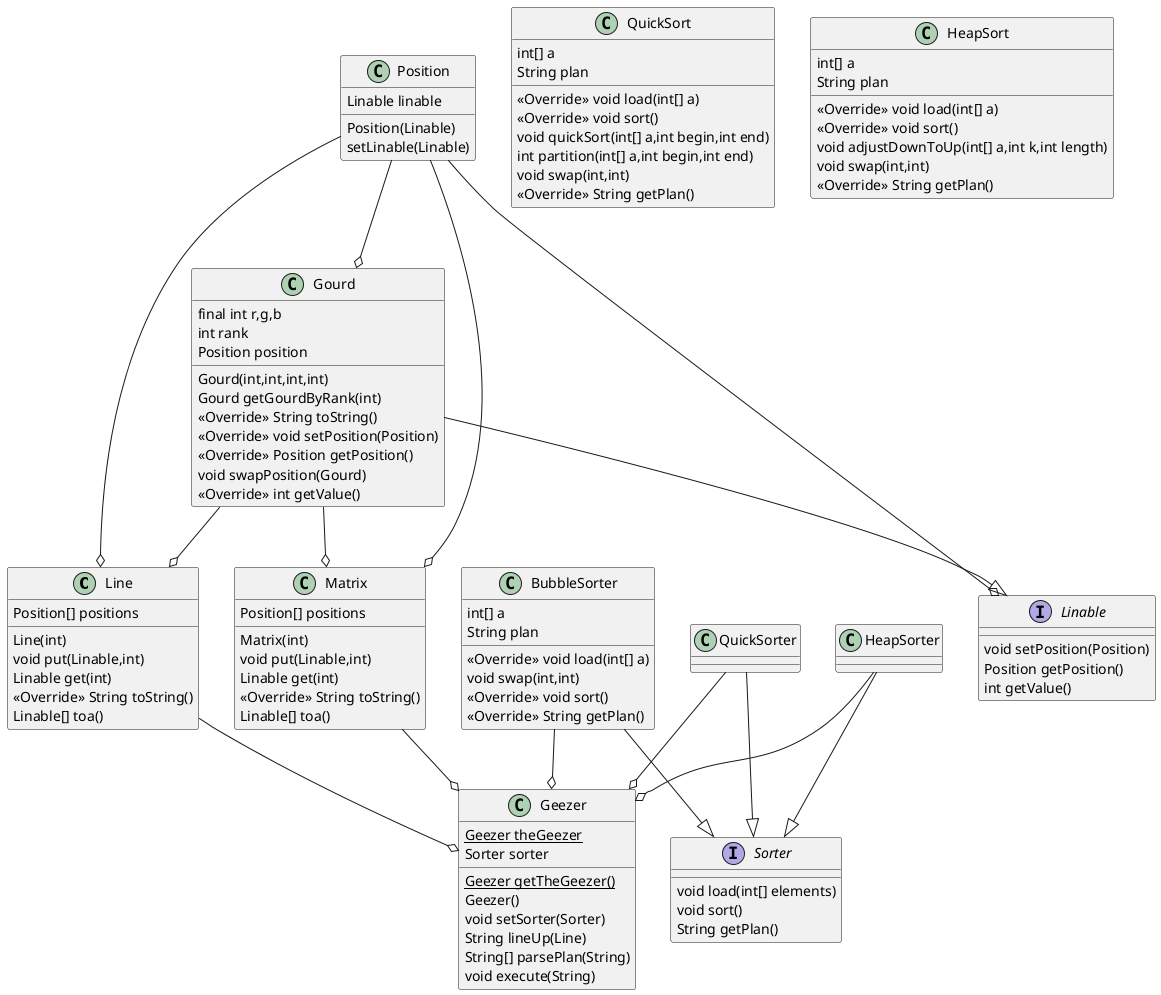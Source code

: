 @startuml

class Line{

    Position[] positions

    Line(int)
    void put(Linable,int)
    Linable get(int)
    <<Override>> String toString()
    Linable[] toa()

}

class Matrix{

    Position[] positions

    Matrix(int)
    void put(Linable,int)
    Linable get(int)
    <<Override>> String toString()
    Linable[] toa()

}

class Position{

    Linable linable

    Position(Linable)
    setLinable(Linable)
}

class Geezer{

    {static} Geezer theGeezer
    Sorter sorter

    {static} Geezer getTheGeezer()
    Geezer()
    void setSorter(Sorter)
    String lineUp(Line)
    String[] parsePlan(String)
    void execute(String)

}

interface Sorter{

    void load(int[] elements)
    void sort()
    String getPlan()

}

class BubbleSorter{

    int[] a 
    String plan

    <<Override>> void load(int[] a)
    void swap(int,int)
    <<Override>> void sort()
    <<Override>> String getPlan()

}

class QuickSort{

    int[] a
    String plan

    <<Override>> void load(int[] a)
    <<Override>> void sort()
    void quickSort(int[] a,int begin,int end)
    int partition(int[] a,int begin,int end)
    void swap(int,int)
    <<Override>> String getPlan()
}

class HeapSort{

    int[] a 
    String plan

    <<Override>> void load(int[] a)
    <<Override>> void sort()
    void adjustDownToUp(int[] a,int k,int length)
    void swap(int,int)
    <<Override>> String getPlan()
}

interface Linable{

    void setPosition(Position)
    Position getPosition()
    int getValue()

}

class Gourd{

    final int r,g,b
    int rank
    Position position

    Gourd(int,int,int,int)
    Gourd getGourdByRank(int)
    <<Override>> String toString()
    <<Override>> void setPosition(Position)
    <<Override>> Position getPosition()
    void swapPosition(Gourd)
    <<Override>> int getValue()
}

BubbleSorter --|> Sorter
BubbleSorter --o Geezer
QuickSorter --|> Sorter
QuickSorter --o Geezer
HeapSorter --|> Sorter
HeapSorter --o Geezer
Gourd --|> Linable
Gourd --o Line
Gourd --o Matrix
Line --o Geezer
Matrix --o Geezer
Position --o Line
Position --o Matrix
Position --o Linable
Position --o Gourd

@enduml


